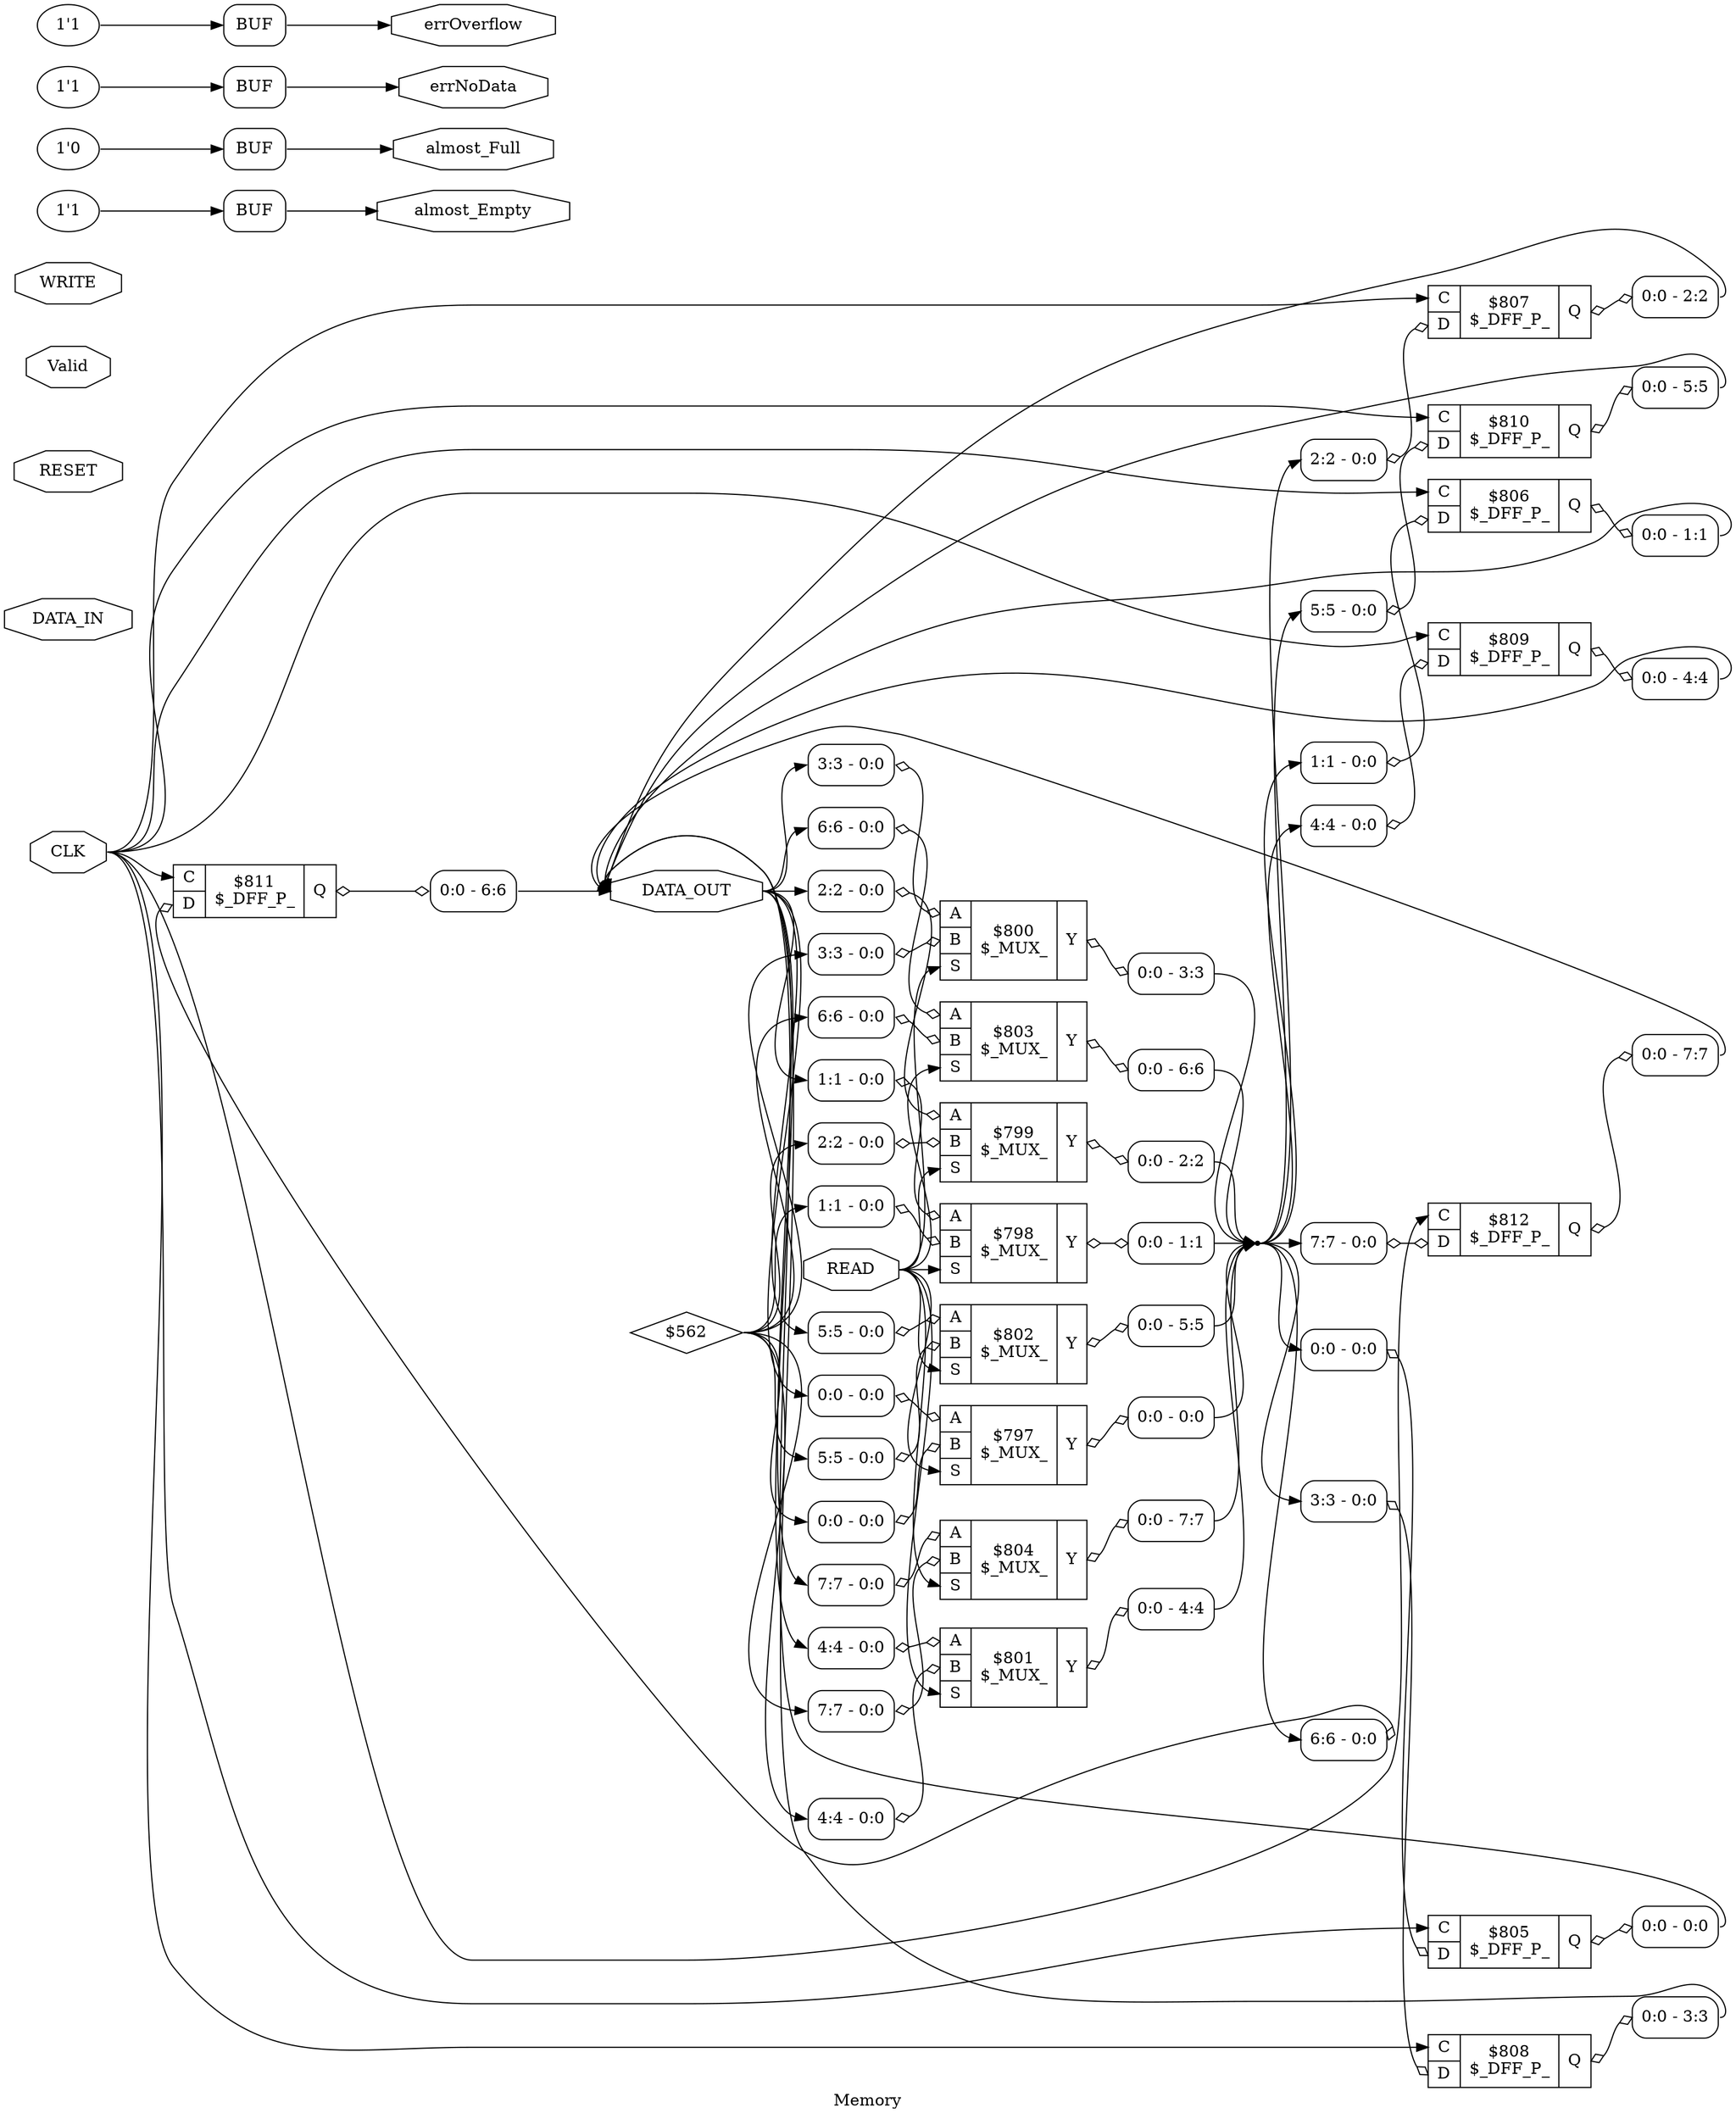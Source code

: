 digraph "Memory" {
label="Memory";
rankdir="LR";
remincross=true;
n4 [ shape=octagon, label="CLK", color="black", fontcolor="black" ];
n5 [ shape=octagon, label="DATA_IN", color="black", fontcolor="black" ];
n6 [ shape=octagon, label="DATA_OUT", color="black", fontcolor="black" ];
n7 [ shape=octagon, label="READ", color="black", fontcolor="black" ];
n8 [ shape=octagon, label="RESET", color="black", fontcolor="black" ];
n9 [ shape=octagon, label="Valid", color="black", fontcolor="black" ];
n10 [ shape=octagon, label="WRITE", color="black", fontcolor="black" ];
n11 [ shape=octagon, label="almost_Empty", color="black", fontcolor="black" ];
n12 [ shape=octagon, label="almost_Full", color="black", fontcolor="black" ];
n13 [ shape=octagon, label="errNoData", color="black", fontcolor="black" ];
n14 [ shape=octagon, label="errOverflow", color="black", fontcolor="black" ];
c18 [ shape=record, label="{{<p15> C|<p16> D}|$811\n$_DFF_P_|{<p17> Q}}" ];
x0 [ shape=record, style=rounded, label="<s0> 0:0 - 6:6 " ];
c18:p17:e -> x0:w [arrowhead=odiamond, arrowtail=odiamond, dir=both, color="black", label=""];
x1 [ shape=record, style=rounded, label="<s0> 6:6 - 0:0 " ];
x1:e -> c18:p16:w [arrowhead=odiamond, arrowtail=odiamond, dir=both, color="black", label=""];
c19 [ shape=record, label="{{<p15> C|<p16> D}|$810\n$_DFF_P_|{<p17> Q}}" ];
x2 [ shape=record, style=rounded, label="<s0> 0:0 - 5:5 " ];
c19:p17:e -> x2:w [arrowhead=odiamond, arrowtail=odiamond, dir=both, color="black", label=""];
x3 [ shape=record, style=rounded, label="<s0> 5:5 - 0:0 " ];
x3:e -> c19:p16:w [arrowhead=odiamond, arrowtail=odiamond, dir=both, color="black", label=""];
c20 [ shape=record, label="{{<p15> C|<p16> D}|$809\n$_DFF_P_|{<p17> Q}}" ];
x4 [ shape=record, style=rounded, label="<s0> 0:0 - 4:4 " ];
c20:p17:e -> x4:w [arrowhead=odiamond, arrowtail=odiamond, dir=both, color="black", label=""];
x5 [ shape=record, style=rounded, label="<s0> 4:4 - 0:0 " ];
x5:e -> c20:p16:w [arrowhead=odiamond, arrowtail=odiamond, dir=both, color="black", label=""];
c21 [ shape=record, label="{{<p15> C|<p16> D}|$808\n$_DFF_P_|{<p17> Q}}" ];
x6 [ shape=record, style=rounded, label="<s0> 0:0 - 3:3 " ];
c21:p17:e -> x6:w [arrowhead=odiamond, arrowtail=odiamond, dir=both, color="black", label=""];
x7 [ shape=record, style=rounded, label="<s0> 3:3 - 0:0 " ];
x7:e -> c21:p16:w [arrowhead=odiamond, arrowtail=odiamond, dir=both, color="black", label=""];
c22 [ shape=record, label="{{<p15> C|<p16> D}|$807\n$_DFF_P_|{<p17> Q}}" ];
x8 [ shape=record, style=rounded, label="<s0> 0:0 - 2:2 " ];
c22:p17:e -> x8:w [arrowhead=odiamond, arrowtail=odiamond, dir=both, color="black", label=""];
x9 [ shape=record, style=rounded, label="<s0> 2:2 - 0:0 " ];
x9:e -> c22:p16:w [arrowhead=odiamond, arrowtail=odiamond, dir=both, color="black", label=""];
c23 [ shape=record, label="{{<p15> C|<p16> D}|$806\n$_DFF_P_|{<p17> Q}}" ];
x10 [ shape=record, style=rounded, label="<s0> 0:0 - 1:1 " ];
c23:p17:e -> x10:w [arrowhead=odiamond, arrowtail=odiamond, dir=both, color="black", label=""];
x11 [ shape=record, style=rounded, label="<s0> 1:1 - 0:0 " ];
x11:e -> c23:p16:w [arrowhead=odiamond, arrowtail=odiamond, dir=both, color="black", label=""];
c24 [ shape=record, label="{{<p15> C|<p16> D}|$805\n$_DFF_P_|{<p17> Q}}" ];
x12 [ shape=record, style=rounded, label="<s0> 0:0 - 0:0 " ];
c24:p17:e -> x12:w [arrowhead=odiamond, arrowtail=odiamond, dir=both, color="black", label=""];
x13 [ shape=record, style=rounded, label="<s0> 0:0 - 0:0 " ];
x13:e -> c24:p16:w [arrowhead=odiamond, arrowtail=odiamond, dir=both, color="black", label=""];
c29 [ shape=record, label="{{<p25> A|<p26> B|<p27> S}|$803\n$_MUX_|{<p28> Y}}" ];
x14 [ shape=record, style=rounded, label="<s0> 0:0 - 6:6 " ];
c29:p28:e -> x14:w [arrowhead=odiamond, arrowtail=odiamond, dir=both, color="black", label=""];
x15 [ shape=record, style=rounded, label="<s0> 6:6 - 0:0 " ];
x15:e -> c29:p26:w [arrowhead=odiamond, arrowtail=odiamond, dir=both, color="black", label=""];
x16 [ shape=record, style=rounded, label="<s0> 6:6 - 0:0 " ];
x16:e -> c29:p25:w [arrowhead=odiamond, arrowtail=odiamond, dir=both, color="black", label=""];
c30 [ shape=record, label="{{<p25> A|<p26> B|<p27> S}|$802\n$_MUX_|{<p28> Y}}" ];
x17 [ shape=record, style=rounded, label="<s0> 0:0 - 5:5 " ];
c30:p28:e -> x17:w [arrowhead=odiamond, arrowtail=odiamond, dir=both, color="black", label=""];
x18 [ shape=record, style=rounded, label="<s0> 5:5 - 0:0 " ];
x18:e -> c30:p26:w [arrowhead=odiamond, arrowtail=odiamond, dir=both, color="black", label=""];
x19 [ shape=record, style=rounded, label="<s0> 5:5 - 0:0 " ];
x19:e -> c30:p25:w [arrowhead=odiamond, arrowtail=odiamond, dir=both, color="black", label=""];
c31 [ shape=record, label="{{<p25> A|<p26> B|<p27> S}|$801\n$_MUX_|{<p28> Y}}" ];
x20 [ shape=record, style=rounded, label="<s0> 0:0 - 4:4 " ];
c31:p28:e -> x20:w [arrowhead=odiamond, arrowtail=odiamond, dir=both, color="black", label=""];
x21 [ shape=record, style=rounded, label="<s0> 4:4 - 0:0 " ];
x21:e -> c31:p26:w [arrowhead=odiamond, arrowtail=odiamond, dir=both, color="black", label=""];
x22 [ shape=record, style=rounded, label="<s0> 4:4 - 0:0 " ];
x22:e -> c31:p25:w [arrowhead=odiamond, arrowtail=odiamond, dir=both, color="black", label=""];
c32 [ shape=record, label="{{<p25> A|<p26> B|<p27> S}|$800\n$_MUX_|{<p28> Y}}" ];
x23 [ shape=record, style=rounded, label="<s0> 0:0 - 3:3 " ];
c32:p28:e -> x23:w [arrowhead=odiamond, arrowtail=odiamond, dir=both, color="black", label=""];
x24 [ shape=record, style=rounded, label="<s0> 3:3 - 0:0 " ];
x24:e -> c32:p26:w [arrowhead=odiamond, arrowtail=odiamond, dir=both, color="black", label=""];
x25 [ shape=record, style=rounded, label="<s0> 3:3 - 0:0 " ];
x25:e -> c32:p25:w [arrowhead=odiamond, arrowtail=odiamond, dir=both, color="black", label=""];
c33 [ shape=record, label="{{<p25> A|<p26> B|<p27> S}|$799\n$_MUX_|{<p28> Y}}" ];
x26 [ shape=record, style=rounded, label="<s0> 0:0 - 2:2 " ];
c33:p28:e -> x26:w [arrowhead=odiamond, arrowtail=odiamond, dir=both, color="black", label=""];
x27 [ shape=record, style=rounded, label="<s0> 2:2 - 0:0 " ];
x27:e -> c33:p26:w [arrowhead=odiamond, arrowtail=odiamond, dir=both, color="black", label=""];
x28 [ shape=record, style=rounded, label="<s0> 2:2 - 0:0 " ];
x28:e -> c33:p25:w [arrowhead=odiamond, arrowtail=odiamond, dir=both, color="black", label=""];
c34 [ shape=record, label="{{<p25> A|<p26> B|<p27> S}|$798\n$_MUX_|{<p28> Y}}" ];
x29 [ shape=record, style=rounded, label="<s0> 0:0 - 1:1 " ];
c34:p28:e -> x29:w [arrowhead=odiamond, arrowtail=odiamond, dir=both, color="black", label=""];
x30 [ shape=record, style=rounded, label="<s0> 1:1 - 0:0 " ];
x30:e -> c34:p26:w [arrowhead=odiamond, arrowtail=odiamond, dir=both, color="black", label=""];
x31 [ shape=record, style=rounded, label="<s0> 1:1 - 0:0 " ];
x31:e -> c34:p25:w [arrowhead=odiamond, arrowtail=odiamond, dir=both, color="black", label=""];
c35 [ shape=record, label="{{<p25> A|<p26> B|<p27> S}|$797\n$_MUX_|{<p28> Y}}" ];
x32 [ shape=record, style=rounded, label="<s0> 0:0 - 0:0 " ];
c35:p28:e -> x32:w [arrowhead=odiamond, arrowtail=odiamond, dir=both, color="black", label=""];
x33 [ shape=record, style=rounded, label="<s0> 0:0 - 0:0 " ];
x33:e -> c35:p26:w [arrowhead=odiamond, arrowtail=odiamond, dir=both, color="black", label=""];
x34 [ shape=record, style=rounded, label="<s0> 0:0 - 0:0 " ];
x34:e -> c35:p25:w [arrowhead=odiamond, arrowtail=odiamond, dir=both, color="black", label=""];
c36 [ shape=record, label="{{<p25> A|<p26> B|<p27> S}|$804\n$_MUX_|{<p28> Y}}" ];
x35 [ shape=record, style=rounded, label="<s0> 0:0 - 7:7 " ];
c36:p28:e -> x35:w [arrowhead=odiamond, arrowtail=odiamond, dir=both, color="black", label=""];
x36 [ shape=record, style=rounded, label="<s0> 7:7 - 0:0 " ];
x36:e -> c36:p26:w [arrowhead=odiamond, arrowtail=odiamond, dir=both, color="black", label=""];
x37 [ shape=record, style=rounded, label="<s0> 7:7 - 0:0 " ];
x37:e -> c36:p25:w [arrowhead=odiamond, arrowtail=odiamond, dir=both, color="black", label=""];
c37 [ shape=record, label="{{<p15> C|<p16> D}|$812\n$_DFF_P_|{<p17> Q}}" ];
x38 [ shape=record, style=rounded, label="<s0> 0:0 - 7:7 " ];
c37:p17:e -> x38:w [arrowhead=odiamond, arrowtail=odiamond, dir=both, color="black", label=""];
x39 [ shape=record, style=rounded, label="<s0> 7:7 - 0:0 " ];
x39:e -> c37:p16:w [arrowhead=odiamond, arrowtail=odiamond, dir=both, color="black", label=""];
v40 [ label="1'1" ];
x41 [shape=box, style=rounded, label="BUF"];
v42 [ label="1'0" ];
x43 [shape=box, style=rounded, label="BUF"];
v44 [ label="1'1" ];
x45 [shape=box, style=rounded, label="BUF"];
v46 [ label="1'1" ];
x47 [shape=box, style=rounded, label="BUF"];
x41:e:e -> n11:w [color="black", label=""];
x43:e:e -> n12:w [color="black", label=""];
x45:e:e -> n13:w [color="black", label=""];
x47:e:e -> n14:w [color="black", label=""];
n2 [ shape=point ];
x14:s0:e -> n2:w [color="black", label=""];
x17:s0:e -> n2:w [color="black", label=""];
x20:s0:e -> n2:w [color="black", label=""];
x23:s0:e -> n2:w [color="black", label=""];
x26:s0:e -> n2:w [color="black", label=""];
x29:s0:e -> n2:w [color="black", label=""];
x32:s0:e -> n2:w [color="black", label=""];
x35:s0:e -> n2:w [color="black", label=""];
n2:e -> x11:s0:w [color="black", label=""];
n2:e -> x13:s0:w [color="black", label=""];
n2:e -> x1:s0:w [color="black", label=""];
n2:e -> x39:s0:w [color="black", label=""];
n2:e -> x3:s0:w [color="black", label=""];
n2:e -> x5:s0:w [color="black", label=""];
n2:e -> x7:s0:w [color="black", label=""];
n2:e -> x9:s0:w [color="black", label=""];
n3 [ shape=diamond, label="$562" ];
n3:e -> x15:s0:w [color="black", label=""];
n3:e -> x18:s0:w [color="black", label=""];
n3:e -> x21:s0:w [color="black", label=""];
n3:e -> x24:s0:w [color="black", label=""];
n3:e -> x27:s0:w [color="black", label=""];
n3:e -> x30:s0:w [color="black", label=""];
n3:e -> x33:s0:w [color="black", label=""];
n3:e -> x36:s0:w [color="black", label=""];
n4:e -> c18:p15:w [color="black", label=""];
n4:e -> c19:p15:w [color="black", label=""];
n4:e -> c20:p15:w [color="black", label=""];
n4:e -> c21:p15:w [color="black", label=""];
n4:e -> c22:p15:w [color="black", label=""];
n4:e -> c23:p15:w [color="black", label=""];
n4:e -> c24:p15:w [color="black", label=""];
n4:e -> c37:p15:w [color="black", label=""];
x0:s0:e -> n6:w [color="black", label=""];
x10:s0:e -> n6:w [color="black", label=""];
x12:s0:e -> n6:w [color="black", label=""];
x2:s0:e -> n6:w [color="black", label=""];
x38:s0:e -> n6:w [color="black", label=""];
x4:s0:e -> n6:w [color="black", label=""];
x6:s0:e -> n6:w [color="black", label=""];
x8:s0:e -> n6:w [color="black", label=""];
n6:e -> x16:s0:w [color="black", label=""];
n6:e -> x19:s0:w [color="black", label=""];
n6:e -> x22:s0:w [color="black", label=""];
n6:e -> x25:s0:w [color="black", label=""];
n6:e -> x28:s0:w [color="black", label=""];
n6:e -> x31:s0:w [color="black", label=""];
n6:e -> x34:s0:w [color="black", label=""];
n6:e -> x37:s0:w [color="black", label=""];
n7:e -> c29:p27:w [color="black", label=""];
n7:e -> c30:p27:w [color="black", label=""];
n7:e -> c31:p27:w [color="black", label=""];
n7:e -> c32:p27:w [color="black", label=""];
n7:e -> c33:p27:w [color="black", label=""];
n7:e -> c34:p27:w [color="black", label=""];
n7:e -> c35:p27:w [color="black", label=""];
n7:e -> c36:p27:w [color="black", label=""];
v40:e -> x41:w:w [color="black", label=""];
v42:e -> x43:w:w [color="black", label=""];
v44:e -> x45:w:w [color="black", label=""];
v46:e -> x47:w:w [color="black", label=""];
}
